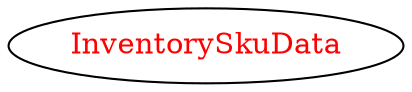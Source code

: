 digraph dependencyGraph {
 concentrate=true;
 ranksep="2.0";
 rankdir="LR"; 
 splines="ortho";
"InventorySkuData" [fontcolor="red"];
}